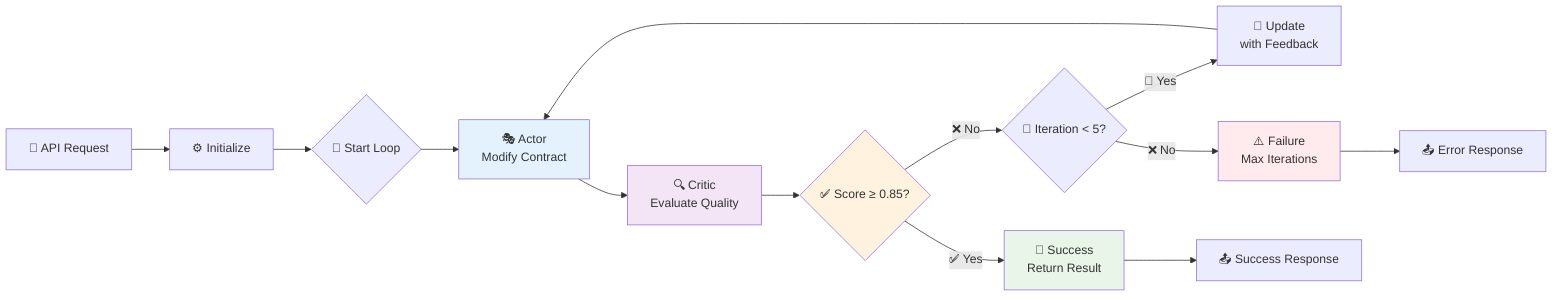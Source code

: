 flowchart LR
    Start[🚀 API Request] --> Init[⚙️ Initialize]
    Init --> Loop{🔄 Start Loop}
    
    Loop --> Actor[🎭 Actor<br/>Modify Contract]
    Actor --> Critic[🔍 Critic<br/>Evaluate Quality]
    
    Critic --> Check{✅ Score ≥ 0.85?}
    Check -->|✅ Yes| Success[🎉 Success<br/>Return Result]
    Check -->|❌ No| Iterate{🔢 Iteration < 5?}
    
    Iterate -->|🔄 Yes| Feedback[💭 Update<br/>with Feedback]
    Feedback --> Actor
    
    Iterate -->|❌ No| Failure[⚠️ Failure<br/>Max Iterations]
    
    Success --> Result1[📤 Success Response]
    Failure --> Result2[📤 Error Response]
    
    style Actor fill:#e3f2fd
    style Critic fill:#f3e5f5
    style Check fill:#fff3e0
    style Success fill:#e8f5e8
    style Failure fill:#ffebee